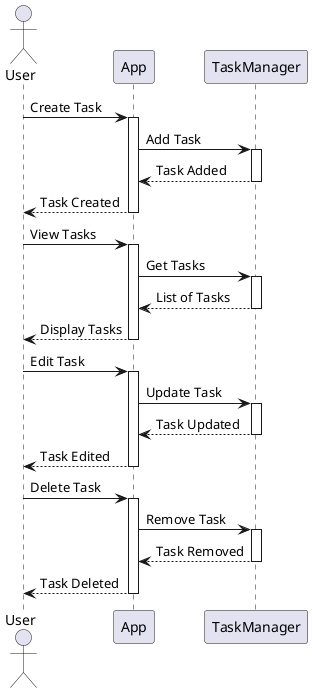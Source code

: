 @startuml
actor User

User -> App: Create Task
activate App
App -> TaskManager: Add Task
activate TaskManager
TaskManager --> App: Task Added
deactivate TaskManager
App --> User: Task Created
deactivate App

User -> App: View Tasks
activate App
App -> TaskManager: Get Tasks
activate TaskManager
TaskManager --> App: List of Tasks
deactivate TaskManager
App --> User: Display Tasks
deactivate App

User -> App: Edit Task
activate App
App -> TaskManager: Update Task
activate TaskManager
TaskManager --> App: Task Updated
deactivate TaskManager
App --> User: Task Edited
deactivate App

User -> App: Delete Task
activate App
App -> TaskManager: Remove Task
activate TaskManager
TaskManager --> App: Task Removed
deactivate TaskManager
App --> User: Task Deleted
deactivate App

@enduml